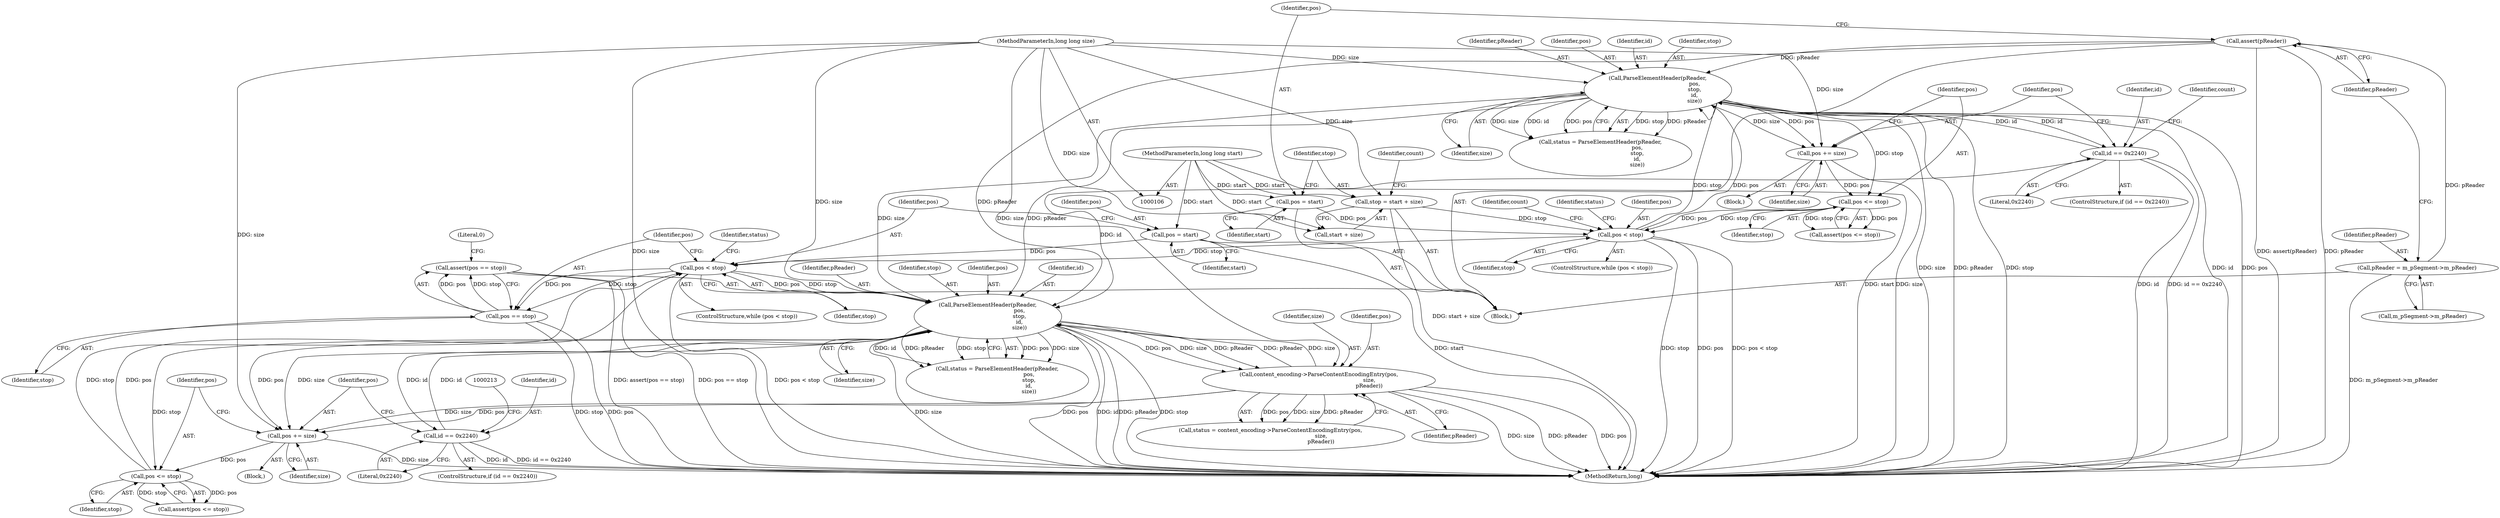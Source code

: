 digraph "1_Android_04839626ed859623901ebd3a5fd483982186b59d_182@API" {
"1000246" [label="(Call,assert(pos == stop))"];
"1000247" [label="(Call,pos == stop)"];
"1000186" [label="(Call,pos < stop)"];
"1000243" [label="(Call,pos <= stop)"];
"1000239" [label="(Call,pos += size)"];
"1000223" [label="(Call,content_encoding->ParseContentEncodingEntry(pos,\n                                                           size,\n                                                           pReader))"];
"1000195" [label="(Call,ParseElementHeader(pReader,\n                                     pos,\n                                     stop,\n                                     id,\n                                     size))"];
"1000141" [label="(Call,ParseElementHeader(pReader,\n                                           pos,\n                                           stop,\n                                           id,\n                                           size))"];
"1000115" [label="(Call,assert(pReader))"];
"1000110" [label="(Call,pReader = m_pSegment->m_pReader)"];
"1000132" [label="(Call,pos < stop)"];
"1000163" [label="(Call,pos <= stop)"];
"1000159" [label="(Call,pos += size)"];
"1000108" [label="(MethodParameterIn,long long size)"];
"1000118" [label="(Call,pos = start)"];
"1000107" [label="(MethodParameterIn,long long start)"];
"1000122" [label="(Call,stop = start + size)"];
"1000154" [label="(Call,id == 0x2240)"];
"1000208" [label="(Call,id == 0x2240)"];
"1000182" [label="(Call,pos = start)"];
"1000251" [label="(Literal,0)"];
"1000185" [label="(ControlStructure,while (pos < stop))"];
"1000240" [label="(Identifier,pos)"];
"1000246" [label="(Call,assert(pos == stop))"];
"1000119" [label="(Identifier,pos)"];
"1000224" [label="(Identifier,pos)"];
"1000135" [label="(Block,)"];
"1000160" [label="(Identifier,pos)"];
"1000198" [label="(Identifier,stop)"];
"1000156" [label="(Literal,0x2240)"];
"1000197" [label="(Identifier,pos)"];
"1000129" [label="(Identifier,count)"];
"1000249" [label="(Identifier,stop)"];
"1000163" [label="(Call,pos <= stop)"];
"1000245" [label="(Identifier,stop)"];
"1000243" [label="(Call,pos <= stop)"];
"1000146" [label="(Identifier,size)"];
"1000116" [label="(Identifier,pReader)"];
"1000225" [label="(Identifier,size)"];
"1000187" [label="(Identifier,pos)"];
"1000111" [label="(Identifier,pReader)"];
"1000115" [label="(Call,assert(pReader))"];
"1000161" [label="(Identifier,size)"];
"1000142" [label="(Identifier,pReader)"];
"1000132" [label="(Call,pos < stop)"];
"1000162" [label="(Call,assert(pos <= stop))"];
"1000155" [label="(Identifier,id)"];
"1000122" [label="(Call,stop = start + size)"];
"1000194" [label="(Identifier,status)"];
"1000108" [label="(MethodParameterIn,long long size)"];
"1000199" [label="(Identifier,id)"];
"1000189" [label="(Block,)"];
"1000247" [label="(Call,pos == stop)"];
"1000109" [label="(Block,)"];
"1000107" [label="(MethodParameterIn,long long start)"];
"1000158" [label="(Identifier,count)"];
"1000209" [label="(Identifier,id)"];
"1000165" [label="(Identifier,stop)"];
"1000168" [label="(Identifier,count)"];
"1000143" [label="(Identifier,pos)"];
"1000140" [label="(Identifier,status)"];
"1000188" [label="(Identifier,stop)"];
"1000242" [label="(Call,assert(pos <= stop))"];
"1000200" [label="(Identifier,size)"];
"1000154" [label="(Call,id == 0x2240)"];
"1000196" [label="(Identifier,pReader)"];
"1000159" [label="(Call,pos += size)"];
"1000131" [label="(ControlStructure,while (pos < stop))"];
"1000134" [label="(Identifier,stop)"];
"1000239" [label="(Call,pos += size)"];
"1000210" [label="(Literal,0x2240)"];
"1000133" [label="(Identifier,pos)"];
"1000110" [label="(Call,pReader = m_pSegment->m_pReader)"];
"1000164" [label="(Identifier,pos)"];
"1000184" [label="(Identifier,start)"];
"1000182" [label="(Call,pos = start)"];
"1000195" [label="(Call,ParseElementHeader(pReader,\n                                     pos,\n                                     stop,\n                                     id,\n                                     size))"];
"1000141" [label="(Call,ParseElementHeader(pReader,\n                                           pos,\n                                           stop,\n                                           id,\n                                           size))"];
"1000241" [label="(Identifier,size)"];
"1000186" [label="(Call,pos < stop)"];
"1000208" [label="(Call,id == 0x2240)"];
"1000112" [label="(Call,m_pSegment->m_pReader)"];
"1000153" [label="(ControlStructure,if (id == 0x2240))"];
"1000145" [label="(Identifier,id)"];
"1000183" [label="(Identifier,pos)"];
"1000223" [label="(Call,content_encoding->ParseContentEncodingEntry(pos,\n                                                           size,\n                                                           pReader))"];
"1000193" [label="(Call,status = ParseElementHeader(pReader,\n                                     pos,\n                                     stop,\n                                     id,\n                                     size))"];
"1000252" [label="(MethodReturn,long)"];
"1000221" [label="(Call,status = content_encoding->ParseContentEncodingEntry(pos,\n                                                           size,\n                                                           pReader))"];
"1000139" [label="(Call,status = ParseElementHeader(pReader,\n                                           pos,\n                                           stop,\n                                           id,\n                                           size))"];
"1000244" [label="(Identifier,pos)"];
"1000120" [label="(Identifier,start)"];
"1000207" [label="(ControlStructure,if (id == 0x2240))"];
"1000118" [label="(Call,pos = start)"];
"1000144" [label="(Identifier,stop)"];
"1000226" [label="(Identifier,pReader)"];
"1000123" [label="(Identifier,stop)"];
"1000124" [label="(Call,start + size)"];
"1000248" [label="(Identifier,pos)"];
"1000246" -> "1000109"  [label="AST: "];
"1000246" -> "1000247"  [label="CFG: "];
"1000247" -> "1000246"  [label="AST: "];
"1000251" -> "1000246"  [label="CFG: "];
"1000246" -> "1000252"  [label="DDG: assert(pos == stop)"];
"1000246" -> "1000252"  [label="DDG: pos == stop"];
"1000247" -> "1000246"  [label="DDG: pos"];
"1000247" -> "1000246"  [label="DDG: stop"];
"1000247" -> "1000249"  [label="CFG: "];
"1000248" -> "1000247"  [label="AST: "];
"1000249" -> "1000247"  [label="AST: "];
"1000247" -> "1000252"  [label="DDG: pos"];
"1000247" -> "1000252"  [label="DDG: stop"];
"1000186" -> "1000247"  [label="DDG: pos"];
"1000186" -> "1000247"  [label="DDG: stop"];
"1000186" -> "1000185"  [label="AST: "];
"1000186" -> "1000188"  [label="CFG: "];
"1000187" -> "1000186"  [label="AST: "];
"1000188" -> "1000186"  [label="AST: "];
"1000194" -> "1000186"  [label="CFG: "];
"1000248" -> "1000186"  [label="CFG: "];
"1000186" -> "1000252"  [label="DDG: pos < stop"];
"1000243" -> "1000186"  [label="DDG: pos"];
"1000243" -> "1000186"  [label="DDG: stop"];
"1000182" -> "1000186"  [label="DDG: pos"];
"1000132" -> "1000186"  [label="DDG: stop"];
"1000186" -> "1000195"  [label="DDG: pos"];
"1000186" -> "1000195"  [label="DDG: stop"];
"1000243" -> "1000242"  [label="AST: "];
"1000243" -> "1000245"  [label="CFG: "];
"1000244" -> "1000243"  [label="AST: "];
"1000245" -> "1000243"  [label="AST: "];
"1000242" -> "1000243"  [label="CFG: "];
"1000243" -> "1000242"  [label="DDG: pos"];
"1000243" -> "1000242"  [label="DDG: stop"];
"1000239" -> "1000243"  [label="DDG: pos"];
"1000195" -> "1000243"  [label="DDG: stop"];
"1000239" -> "1000189"  [label="AST: "];
"1000239" -> "1000241"  [label="CFG: "];
"1000240" -> "1000239"  [label="AST: "];
"1000241" -> "1000239"  [label="AST: "];
"1000244" -> "1000239"  [label="CFG: "];
"1000239" -> "1000252"  [label="DDG: size"];
"1000223" -> "1000239"  [label="DDG: size"];
"1000223" -> "1000239"  [label="DDG: pos"];
"1000195" -> "1000239"  [label="DDG: size"];
"1000195" -> "1000239"  [label="DDG: pos"];
"1000108" -> "1000239"  [label="DDG: size"];
"1000223" -> "1000221"  [label="AST: "];
"1000223" -> "1000226"  [label="CFG: "];
"1000224" -> "1000223"  [label="AST: "];
"1000225" -> "1000223"  [label="AST: "];
"1000226" -> "1000223"  [label="AST: "];
"1000221" -> "1000223"  [label="CFG: "];
"1000223" -> "1000252"  [label="DDG: size"];
"1000223" -> "1000252"  [label="DDG: pReader"];
"1000223" -> "1000252"  [label="DDG: pos"];
"1000223" -> "1000195"  [label="DDG: pReader"];
"1000223" -> "1000195"  [label="DDG: size"];
"1000223" -> "1000221"  [label="DDG: pos"];
"1000223" -> "1000221"  [label="DDG: size"];
"1000223" -> "1000221"  [label="DDG: pReader"];
"1000195" -> "1000223"  [label="DDG: pos"];
"1000195" -> "1000223"  [label="DDG: size"];
"1000195" -> "1000223"  [label="DDG: pReader"];
"1000108" -> "1000223"  [label="DDG: size"];
"1000195" -> "1000193"  [label="AST: "];
"1000195" -> "1000200"  [label="CFG: "];
"1000196" -> "1000195"  [label="AST: "];
"1000197" -> "1000195"  [label="AST: "];
"1000198" -> "1000195"  [label="AST: "];
"1000199" -> "1000195"  [label="AST: "];
"1000200" -> "1000195"  [label="AST: "];
"1000193" -> "1000195"  [label="CFG: "];
"1000195" -> "1000252"  [label="DDG: size"];
"1000195" -> "1000252"  [label="DDG: pos"];
"1000195" -> "1000252"  [label="DDG: id"];
"1000195" -> "1000252"  [label="DDG: pReader"];
"1000195" -> "1000252"  [label="DDG: stop"];
"1000195" -> "1000193"  [label="DDG: pos"];
"1000195" -> "1000193"  [label="DDG: size"];
"1000195" -> "1000193"  [label="DDG: id"];
"1000195" -> "1000193"  [label="DDG: pReader"];
"1000195" -> "1000193"  [label="DDG: stop"];
"1000141" -> "1000195"  [label="DDG: pReader"];
"1000141" -> "1000195"  [label="DDG: size"];
"1000115" -> "1000195"  [label="DDG: pReader"];
"1000208" -> "1000195"  [label="DDG: id"];
"1000154" -> "1000195"  [label="DDG: id"];
"1000108" -> "1000195"  [label="DDG: size"];
"1000195" -> "1000208"  [label="DDG: id"];
"1000141" -> "1000139"  [label="AST: "];
"1000141" -> "1000146"  [label="CFG: "];
"1000142" -> "1000141"  [label="AST: "];
"1000143" -> "1000141"  [label="AST: "];
"1000144" -> "1000141"  [label="AST: "];
"1000145" -> "1000141"  [label="AST: "];
"1000146" -> "1000141"  [label="AST: "];
"1000139" -> "1000141"  [label="CFG: "];
"1000141" -> "1000252"  [label="DDG: pReader"];
"1000141" -> "1000252"  [label="DDG: stop"];
"1000141" -> "1000252"  [label="DDG: id"];
"1000141" -> "1000252"  [label="DDG: pos"];
"1000141" -> "1000252"  [label="DDG: size"];
"1000141" -> "1000139"  [label="DDG: stop"];
"1000141" -> "1000139"  [label="DDG: pReader"];
"1000141" -> "1000139"  [label="DDG: size"];
"1000141" -> "1000139"  [label="DDG: id"];
"1000141" -> "1000139"  [label="DDG: pos"];
"1000115" -> "1000141"  [label="DDG: pReader"];
"1000132" -> "1000141"  [label="DDG: pos"];
"1000132" -> "1000141"  [label="DDG: stop"];
"1000154" -> "1000141"  [label="DDG: id"];
"1000108" -> "1000141"  [label="DDG: size"];
"1000141" -> "1000154"  [label="DDG: id"];
"1000141" -> "1000159"  [label="DDG: size"];
"1000141" -> "1000159"  [label="DDG: pos"];
"1000141" -> "1000163"  [label="DDG: stop"];
"1000115" -> "1000109"  [label="AST: "];
"1000115" -> "1000116"  [label="CFG: "];
"1000116" -> "1000115"  [label="AST: "];
"1000119" -> "1000115"  [label="CFG: "];
"1000115" -> "1000252"  [label="DDG: assert(pReader)"];
"1000115" -> "1000252"  [label="DDG: pReader"];
"1000110" -> "1000115"  [label="DDG: pReader"];
"1000110" -> "1000109"  [label="AST: "];
"1000110" -> "1000112"  [label="CFG: "];
"1000111" -> "1000110"  [label="AST: "];
"1000112" -> "1000110"  [label="AST: "];
"1000116" -> "1000110"  [label="CFG: "];
"1000110" -> "1000252"  [label="DDG: m_pSegment->m_pReader"];
"1000132" -> "1000131"  [label="AST: "];
"1000132" -> "1000134"  [label="CFG: "];
"1000133" -> "1000132"  [label="AST: "];
"1000134" -> "1000132"  [label="AST: "];
"1000140" -> "1000132"  [label="CFG: "];
"1000168" -> "1000132"  [label="CFG: "];
"1000132" -> "1000252"  [label="DDG: pos < stop"];
"1000132" -> "1000252"  [label="DDG: stop"];
"1000132" -> "1000252"  [label="DDG: pos"];
"1000163" -> "1000132"  [label="DDG: pos"];
"1000163" -> "1000132"  [label="DDG: stop"];
"1000118" -> "1000132"  [label="DDG: pos"];
"1000122" -> "1000132"  [label="DDG: stop"];
"1000163" -> "1000162"  [label="AST: "];
"1000163" -> "1000165"  [label="CFG: "];
"1000164" -> "1000163"  [label="AST: "];
"1000165" -> "1000163"  [label="AST: "];
"1000162" -> "1000163"  [label="CFG: "];
"1000163" -> "1000162"  [label="DDG: pos"];
"1000163" -> "1000162"  [label="DDG: stop"];
"1000159" -> "1000163"  [label="DDG: pos"];
"1000159" -> "1000135"  [label="AST: "];
"1000159" -> "1000161"  [label="CFG: "];
"1000160" -> "1000159"  [label="AST: "];
"1000161" -> "1000159"  [label="AST: "];
"1000164" -> "1000159"  [label="CFG: "];
"1000159" -> "1000252"  [label="DDG: size"];
"1000108" -> "1000159"  [label="DDG: size"];
"1000108" -> "1000106"  [label="AST: "];
"1000108" -> "1000252"  [label="DDG: size"];
"1000108" -> "1000122"  [label="DDG: size"];
"1000108" -> "1000124"  [label="DDG: size"];
"1000118" -> "1000109"  [label="AST: "];
"1000118" -> "1000120"  [label="CFG: "];
"1000119" -> "1000118"  [label="AST: "];
"1000120" -> "1000118"  [label="AST: "];
"1000123" -> "1000118"  [label="CFG: "];
"1000107" -> "1000118"  [label="DDG: start"];
"1000107" -> "1000106"  [label="AST: "];
"1000107" -> "1000252"  [label="DDG: start"];
"1000107" -> "1000122"  [label="DDG: start"];
"1000107" -> "1000124"  [label="DDG: start"];
"1000107" -> "1000182"  [label="DDG: start"];
"1000122" -> "1000109"  [label="AST: "];
"1000122" -> "1000124"  [label="CFG: "];
"1000123" -> "1000122"  [label="AST: "];
"1000124" -> "1000122"  [label="AST: "];
"1000129" -> "1000122"  [label="CFG: "];
"1000122" -> "1000252"  [label="DDG: start + size"];
"1000154" -> "1000153"  [label="AST: "];
"1000154" -> "1000156"  [label="CFG: "];
"1000155" -> "1000154"  [label="AST: "];
"1000156" -> "1000154"  [label="AST: "];
"1000158" -> "1000154"  [label="CFG: "];
"1000160" -> "1000154"  [label="CFG: "];
"1000154" -> "1000252"  [label="DDG: id"];
"1000154" -> "1000252"  [label="DDG: id == 0x2240"];
"1000208" -> "1000207"  [label="AST: "];
"1000208" -> "1000210"  [label="CFG: "];
"1000209" -> "1000208"  [label="AST: "];
"1000210" -> "1000208"  [label="AST: "];
"1000213" -> "1000208"  [label="CFG: "];
"1000240" -> "1000208"  [label="CFG: "];
"1000208" -> "1000252"  [label="DDG: id"];
"1000208" -> "1000252"  [label="DDG: id == 0x2240"];
"1000182" -> "1000109"  [label="AST: "];
"1000182" -> "1000184"  [label="CFG: "];
"1000183" -> "1000182"  [label="AST: "];
"1000184" -> "1000182"  [label="AST: "];
"1000187" -> "1000182"  [label="CFG: "];
"1000182" -> "1000252"  [label="DDG: start"];
}
